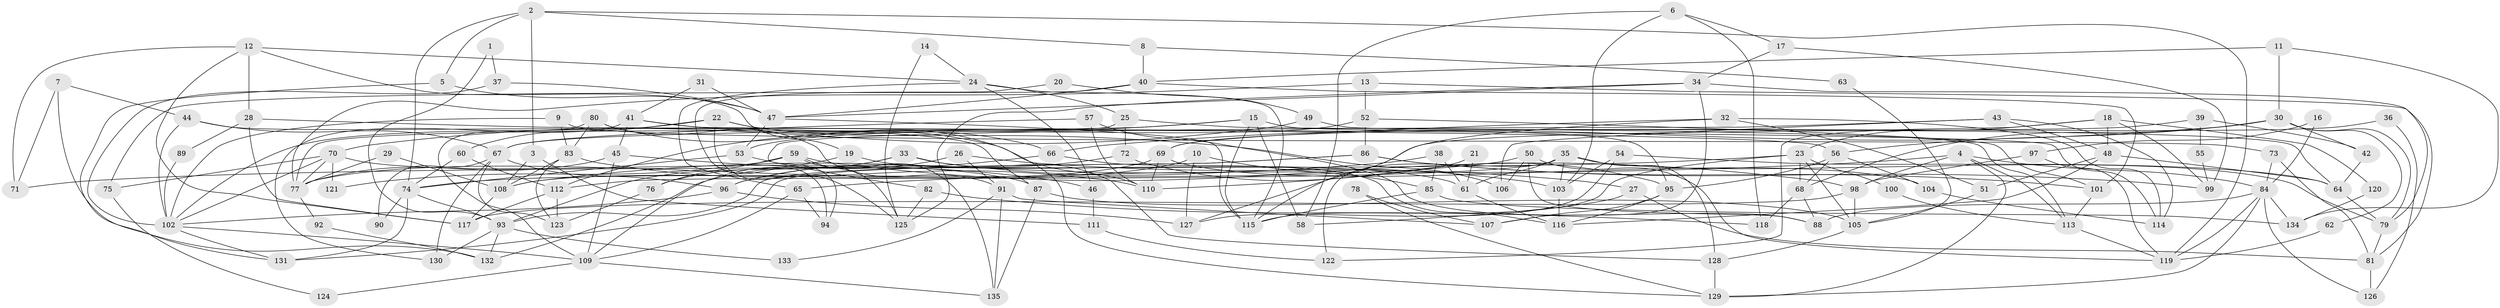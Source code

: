 // Generated by graph-tools (version 1.1) at 2025/50/03/09/25 03:50:02]
// undirected, 135 vertices, 270 edges
graph export_dot {
graph [start="1"]
  node [color=gray90,style=filled];
  1;
  2;
  3;
  4;
  5;
  6;
  7;
  8;
  9;
  10;
  11;
  12;
  13;
  14;
  15;
  16;
  17;
  18;
  19;
  20;
  21;
  22;
  23;
  24;
  25;
  26;
  27;
  28;
  29;
  30;
  31;
  32;
  33;
  34;
  35;
  36;
  37;
  38;
  39;
  40;
  41;
  42;
  43;
  44;
  45;
  46;
  47;
  48;
  49;
  50;
  51;
  52;
  53;
  54;
  55;
  56;
  57;
  58;
  59;
  60;
  61;
  62;
  63;
  64;
  65;
  66;
  67;
  68;
  69;
  70;
  71;
  72;
  73;
  74;
  75;
  76;
  77;
  78;
  79;
  80;
  81;
  82;
  83;
  84;
  85;
  86;
  87;
  88;
  89;
  90;
  91;
  92;
  93;
  94;
  95;
  96;
  97;
  98;
  99;
  100;
  101;
  102;
  103;
  104;
  105;
  106;
  107;
  108;
  109;
  110;
  111;
  112;
  113;
  114;
  115;
  116;
  117;
  118;
  119;
  120;
  121;
  122;
  123;
  124;
  125;
  126;
  127;
  128;
  129;
  130;
  131;
  132;
  133;
  134;
  135;
  1 -- 37;
  1 -- 93;
  2 -- 74;
  2 -- 5;
  2 -- 3;
  2 -- 8;
  2 -- 119;
  3 -- 108;
  3 -- 111;
  4 -- 113;
  4 -- 129;
  4 -- 65;
  4 -- 84;
  4 -- 98;
  5 -- 131;
  5 -- 47;
  6 -- 17;
  6 -- 58;
  6 -- 103;
  6 -- 118;
  7 -- 71;
  7 -- 44;
  7 -- 132;
  8 -- 40;
  8 -- 63;
  9 -- 102;
  9 -- 83;
  9 -- 73;
  10 -- 127;
  10 -- 108;
  10 -- 85;
  11 -- 134;
  11 -- 30;
  11 -- 40;
  12 -- 19;
  12 -- 117;
  12 -- 24;
  12 -- 28;
  12 -- 71;
  13 -- 81;
  13 -- 52;
  13 -- 77;
  14 -- 24;
  14 -- 125;
  15 -- 67;
  15 -- 95;
  15 -- 58;
  15 -- 112;
  15 -- 115;
  16 -- 97;
  16 -- 84;
  17 -- 34;
  17 -- 99;
  18 -- 23;
  18 -- 48;
  18 -- 99;
  18 -- 120;
  18 -- 122;
  19 -- 93;
  19 -- 61;
  20 -- 49;
  20 -- 94;
  21 -- 61;
  21 -- 110;
  22 -- 102;
  22 -- 125;
  22 -- 60;
  22 -- 66;
  22 -- 129;
  23 -- 115;
  23 -- 105;
  23 -- 68;
  23 -- 71;
  23 -- 100;
  24 -- 115;
  24 -- 25;
  24 -- 46;
  24 -- 65;
  25 -- 77;
  25 -- 72;
  25 -- 113;
  26 -- 132;
  26 -- 91;
  26 -- 27;
  27 -- 81;
  27 -- 58;
  28 -- 56;
  28 -- 89;
  28 -- 117;
  29 -- 108;
  29 -- 77;
  30 -- 56;
  30 -- 68;
  30 -- 42;
  30 -- 62;
  30 -- 66;
  30 -- 79;
  31 -- 47;
  31 -- 41;
  32 -- 69;
  32 -- 115;
  32 -- 51;
  32 -- 114;
  33 -- 103;
  33 -- 109;
  33 -- 76;
  33 -- 128;
  34 -- 107;
  34 -- 79;
  34 -- 47;
  34 -- 125;
  35 -- 112;
  35 -- 61;
  35 -- 79;
  35 -- 103;
  35 -- 122;
  35 -- 128;
  36 -- 126;
  36 -- 69;
  37 -- 47;
  37 -- 102;
  38 -- 85;
  38 -- 108;
  38 -- 61;
  39 -- 42;
  39 -- 127;
  39 -- 55;
  40 -- 101;
  40 -- 47;
  40 -- 75;
  41 -- 45;
  41 -- 106;
  41 -- 114;
  41 -- 130;
  42 -- 64;
  43 -- 114;
  43 -- 48;
  43 -- 94;
  43 -- 106;
  44 -- 67;
  44 -- 87;
  44 -- 102;
  45 -- 46;
  45 -- 109;
  45 -- 77;
  46 -- 111;
  47 -- 53;
  47 -- 115;
  48 -- 116;
  48 -- 51;
  48 -- 64;
  49 -- 70;
  49 -- 64;
  50 -- 119;
  50 -- 88;
  50 -- 74;
  50 -- 106;
  51 -- 105;
  52 -- 101;
  52 -- 53;
  52 -- 86;
  53 -- 74;
  53 -- 82;
  54 -- 64;
  54 -- 103;
  54 -- 127;
  55 -- 99;
  56 -- 104;
  56 -- 68;
  56 -- 95;
  57 -- 88;
  57 -- 67;
  57 -- 110;
  59 -- 135;
  59 -- 98;
  59 -- 76;
  59 -- 121;
  59 -- 125;
  60 -- 112;
  60 -- 74;
  61 -- 116;
  62 -- 119;
  63 -- 105;
  64 -- 79;
  65 -- 94;
  65 -- 109;
  66 -- 96;
  66 -- 116;
  67 -- 96;
  67 -- 130;
  67 -- 90;
  67 -- 123;
  68 -- 118;
  68 -- 88;
  69 -- 77;
  69 -- 110;
  69 -- 104;
  70 -- 102;
  70 -- 77;
  70 -- 75;
  70 -- 87;
  70 -- 121;
  72 -- 95;
  72 -- 96;
  73 -- 84;
  73 -- 81;
  74 -- 90;
  74 -- 93;
  74 -- 131;
  75 -- 124;
  76 -- 123;
  77 -- 92;
  78 -- 129;
  78 -- 107;
  79 -- 81;
  80 -- 83;
  80 -- 109;
  80 -- 91;
  80 -- 110;
  81 -- 126;
  82 -- 125;
  82 -- 118;
  83 -- 123;
  83 -- 110;
  83 -- 108;
  84 -- 129;
  84 -- 88;
  84 -- 119;
  84 -- 126;
  84 -- 134;
  85 -- 115;
  85 -- 134;
  86 -- 131;
  86 -- 93;
  86 -- 99;
  86 -- 101;
  87 -- 105;
  87 -- 135;
  89 -- 102;
  91 -- 135;
  91 -- 107;
  91 -- 133;
  92 -- 132;
  93 -- 130;
  93 -- 132;
  93 -- 133;
  95 -- 116;
  95 -- 107;
  96 -- 102;
  96 -- 127;
  97 -- 98;
  97 -- 119;
  98 -- 117;
  98 -- 105;
  100 -- 113;
  101 -- 113;
  102 -- 109;
  102 -- 131;
  103 -- 116;
  104 -- 114;
  105 -- 128;
  108 -- 117;
  109 -- 124;
  109 -- 135;
  111 -- 122;
  112 -- 123;
  112 -- 117;
  113 -- 119;
  120 -- 134;
  128 -- 129;
}
